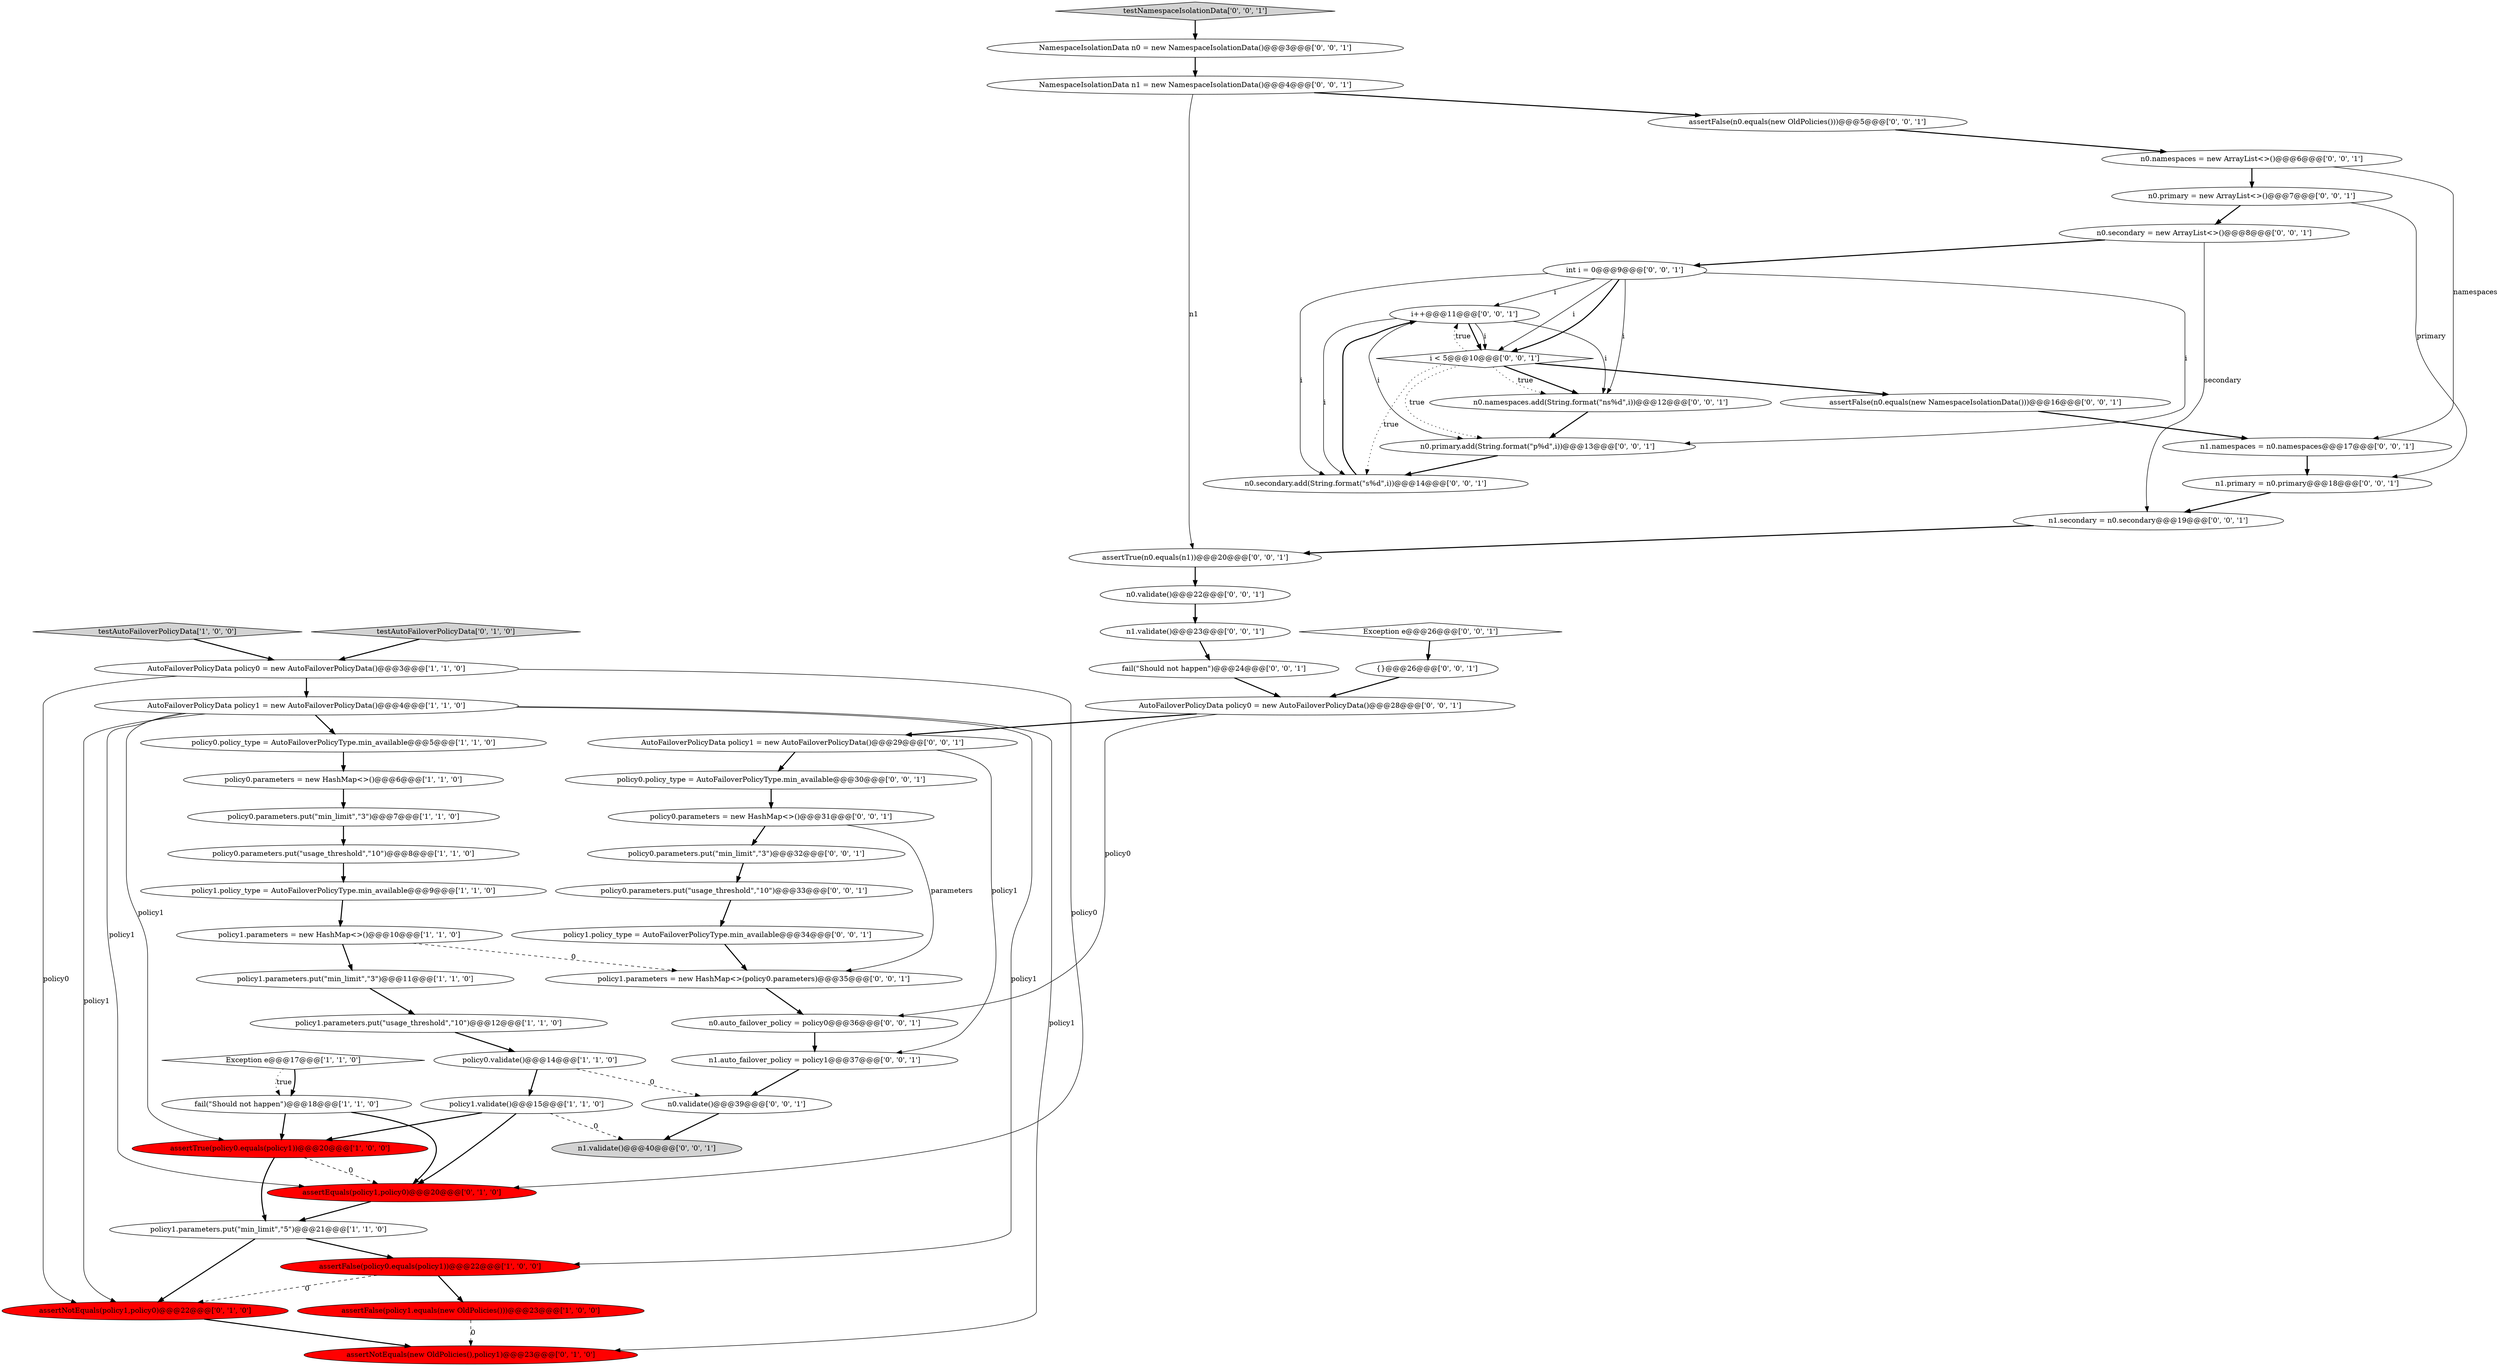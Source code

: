 digraph {
22 [style = filled, label = "assertEquals(policy1,policy0)@@@20@@@['0', '1', '0']", fillcolor = red, shape = ellipse image = "AAA1AAABBB2BBB"];
23 [style = filled, label = "i++@@@11@@@['0', '0', '1']", fillcolor = white, shape = ellipse image = "AAA0AAABBB3BBB"];
10 [style = filled, label = "policy1.policy_type = AutoFailoverPolicyType.min_available@@@9@@@['1', '1', '0']", fillcolor = white, shape = ellipse image = "AAA0AAABBB1BBB"];
24 [style = filled, label = "assertFalse(n0.equals(new OldPolicies()))@@@5@@@['0', '0', '1']", fillcolor = white, shape = ellipse image = "AAA0AAABBB3BBB"];
56 [style = filled, label = "n0.auto_failover_policy = policy0@@@36@@@['0', '0', '1']", fillcolor = white, shape = ellipse image = "AAA0AAABBB3BBB"];
1 [style = filled, label = "policy1.parameters.put(\"min_limit\",\"3\")@@@11@@@['1', '1', '0']", fillcolor = white, shape = ellipse image = "AAA0AAABBB1BBB"];
33 [style = filled, label = "NamespaceIsolationData n1 = new NamespaceIsolationData()@@@4@@@['0', '0', '1']", fillcolor = white, shape = ellipse image = "AAA0AAABBB3BBB"];
54 [style = filled, label = "n1.validate()@@@23@@@['0', '0', '1']", fillcolor = white, shape = ellipse image = "AAA0AAABBB3BBB"];
0 [style = filled, label = "policy1.parameters.put(\"usage_threshold\",\"10\")@@@12@@@['1', '1', '0']", fillcolor = white, shape = ellipse image = "AAA0AAABBB1BBB"];
6 [style = filled, label = "policy0.parameters.put(\"min_limit\",\"3\")@@@7@@@['1', '1', '0']", fillcolor = white, shape = ellipse image = "AAA0AAABBB1BBB"];
38 [style = filled, label = "n0.validate()@@@22@@@['0', '0', '1']", fillcolor = white, shape = ellipse image = "AAA0AAABBB3BBB"];
18 [style = filled, label = "assertTrue(policy0.equals(policy1))@@@20@@@['1', '0', '0']", fillcolor = red, shape = ellipse image = "AAA1AAABBB1BBB"];
40 [style = filled, label = "Exception e@@@26@@@['0', '0', '1']", fillcolor = white, shape = diamond image = "AAA0AAABBB3BBB"];
13 [style = filled, label = "policy0.parameters = new HashMap<>()@@@6@@@['1', '1', '0']", fillcolor = white, shape = ellipse image = "AAA0AAABBB1BBB"];
46 [style = filled, label = "n1.auto_failover_policy = policy1@@@37@@@['0', '0', '1']", fillcolor = white, shape = ellipse image = "AAA0AAABBB3BBB"];
47 [style = filled, label = "policy0.parameters.put(\"min_limit\",\"3\")@@@32@@@['0', '0', '1']", fillcolor = white, shape = ellipse image = "AAA0AAABBB3BBB"];
17 [style = filled, label = "testAutoFailoverPolicyData['1', '0', '0']", fillcolor = lightgray, shape = diamond image = "AAA0AAABBB1BBB"];
32 [style = filled, label = "policy0.policy_type = AutoFailoverPolicyType.min_available@@@30@@@['0', '0', '1']", fillcolor = white, shape = ellipse image = "AAA0AAABBB3BBB"];
7 [style = filled, label = "policy0.parameters.put(\"usage_threshold\",\"10\")@@@8@@@['1', '1', '0']", fillcolor = white, shape = ellipse image = "AAA0AAABBB1BBB"];
29 [style = filled, label = "int i = 0@@@9@@@['0', '0', '1']", fillcolor = white, shape = ellipse image = "AAA0AAABBB3BBB"];
14 [style = filled, label = "assertFalse(policy0.equals(policy1))@@@22@@@['1', '0', '0']", fillcolor = red, shape = ellipse image = "AAA1AAABBB1BBB"];
12 [style = filled, label = "policy0.policy_type = AutoFailoverPolicyType.min_available@@@5@@@['1', '1', '0']", fillcolor = white, shape = ellipse image = "AAA0AAABBB1BBB"];
41 [style = filled, label = "{}@@@26@@@['0', '0', '1']", fillcolor = white, shape = ellipse image = "AAA0AAABBB3BBB"];
4 [style = filled, label = "assertFalse(policy1.equals(new OldPolicies()))@@@23@@@['1', '0', '0']", fillcolor = red, shape = ellipse image = "AAA1AAABBB1BBB"];
39 [style = filled, label = "policy0.parameters = new HashMap<>()@@@31@@@['0', '0', '1']", fillcolor = white, shape = ellipse image = "AAA0AAABBB3BBB"];
20 [style = filled, label = "assertNotEquals(policy1,policy0)@@@22@@@['0', '1', '0']", fillcolor = red, shape = ellipse image = "AAA1AAABBB2BBB"];
57 [style = filled, label = "n0.validate()@@@39@@@['0', '0', '1']", fillcolor = white, shape = ellipse image = "AAA0AAABBB3BBB"];
43 [style = filled, label = "n1.validate()@@@40@@@['0', '0', '1']", fillcolor = lightgray, shape = ellipse image = "AAA0AAABBB3BBB"];
26 [style = filled, label = "n1.namespaces = n0.namespaces@@@17@@@['0', '0', '1']", fillcolor = white, shape = ellipse image = "AAA0AAABBB3BBB"];
35 [style = filled, label = "assertTrue(n0.equals(n1))@@@20@@@['0', '0', '1']", fillcolor = white, shape = ellipse image = "AAA0AAABBB3BBB"];
31 [style = filled, label = "n1.secondary = n0.secondary@@@19@@@['0', '0', '1']", fillcolor = white, shape = ellipse image = "AAA0AAABBB3BBB"];
11 [style = filled, label = "policy1.validate()@@@15@@@['1', '1', '0']", fillcolor = white, shape = ellipse image = "AAA0AAABBB1BBB"];
51 [style = filled, label = "i < 5@@@10@@@['0', '0', '1']", fillcolor = white, shape = diamond image = "AAA0AAABBB3BBB"];
36 [style = filled, label = "n0.primary = new ArrayList<>()@@@7@@@['0', '0', '1']", fillcolor = white, shape = ellipse image = "AAA0AAABBB3BBB"];
3 [style = filled, label = "Exception e@@@17@@@['1', '1', '0']", fillcolor = white, shape = diamond image = "AAA0AAABBB1BBB"];
45 [style = filled, label = "n0.secondary.add(String.format(\"s%d\",i))@@@14@@@['0', '0', '1']", fillcolor = white, shape = ellipse image = "AAA0AAABBB3BBB"];
52 [style = filled, label = "assertFalse(n0.equals(new NamespaceIsolationData()))@@@16@@@['0', '0', '1']", fillcolor = white, shape = ellipse image = "AAA0AAABBB3BBB"];
5 [style = filled, label = "policy1.parameters.put(\"min_limit\",\"5\")@@@21@@@['1', '1', '0']", fillcolor = white, shape = ellipse image = "AAA0AAABBB1BBB"];
50 [style = filled, label = "n0.secondary = new ArrayList<>()@@@8@@@['0', '0', '1']", fillcolor = white, shape = ellipse image = "AAA0AAABBB3BBB"];
34 [style = filled, label = "n0.namespaces = new ArrayList<>()@@@6@@@['0', '0', '1']", fillcolor = white, shape = ellipse image = "AAA0AAABBB3BBB"];
53 [style = filled, label = "NamespaceIsolationData n0 = new NamespaceIsolationData()@@@3@@@['0', '0', '1']", fillcolor = white, shape = ellipse image = "AAA0AAABBB3BBB"];
55 [style = filled, label = "policy1.parameters = new HashMap<>(policy0.parameters)@@@35@@@['0', '0', '1']", fillcolor = white, shape = ellipse image = "AAA0AAABBB3BBB"];
19 [style = filled, label = "testAutoFailoverPolicyData['0', '1', '0']", fillcolor = lightgray, shape = diamond image = "AAA0AAABBB2BBB"];
21 [style = filled, label = "assertNotEquals(new OldPolicies(),policy1)@@@23@@@['0', '1', '0']", fillcolor = red, shape = ellipse image = "AAA1AAABBB2BBB"];
9 [style = filled, label = "AutoFailoverPolicyData policy0 = new AutoFailoverPolicyData()@@@3@@@['1', '1', '0']", fillcolor = white, shape = ellipse image = "AAA0AAABBB1BBB"];
37 [style = filled, label = "n0.primary.add(String.format(\"p%d\",i))@@@13@@@['0', '0', '1']", fillcolor = white, shape = ellipse image = "AAA0AAABBB3BBB"];
15 [style = filled, label = "policy1.parameters = new HashMap<>()@@@10@@@['1', '1', '0']", fillcolor = white, shape = ellipse image = "AAA0AAABBB1BBB"];
42 [style = filled, label = "AutoFailoverPolicyData policy1 = new AutoFailoverPolicyData()@@@29@@@['0', '0', '1']", fillcolor = white, shape = ellipse image = "AAA0AAABBB3BBB"];
28 [style = filled, label = "policy1.policy_type = AutoFailoverPolicyType.min_available@@@34@@@['0', '0', '1']", fillcolor = white, shape = ellipse image = "AAA0AAABBB3BBB"];
27 [style = filled, label = "policy0.parameters.put(\"usage_threshold\",\"10\")@@@33@@@['0', '0', '1']", fillcolor = white, shape = ellipse image = "AAA0AAABBB3BBB"];
48 [style = filled, label = "n1.primary = n0.primary@@@18@@@['0', '0', '1']", fillcolor = white, shape = ellipse image = "AAA0AAABBB3BBB"];
49 [style = filled, label = "fail(\"Should not happen\")@@@24@@@['0', '0', '1']", fillcolor = white, shape = ellipse image = "AAA0AAABBB3BBB"];
16 [style = filled, label = "AutoFailoverPolicyData policy1 = new AutoFailoverPolicyData()@@@4@@@['1', '1', '0']", fillcolor = white, shape = ellipse image = "AAA0AAABBB1BBB"];
30 [style = filled, label = "testNamespaceIsolationData['0', '0', '1']", fillcolor = lightgray, shape = diamond image = "AAA0AAABBB3BBB"];
44 [style = filled, label = "n0.namespaces.add(String.format(\"ns%d\",i))@@@12@@@['0', '0', '1']", fillcolor = white, shape = ellipse image = "AAA0AAABBB3BBB"];
8 [style = filled, label = "policy0.validate()@@@14@@@['1', '1', '0']", fillcolor = white, shape = ellipse image = "AAA0AAABBB1BBB"];
25 [style = filled, label = "AutoFailoverPolicyData policy0 = new AutoFailoverPolicyData()@@@28@@@['0', '0', '1']", fillcolor = white, shape = ellipse image = "AAA0AAABBB3BBB"];
2 [style = filled, label = "fail(\"Should not happen\")@@@18@@@['1', '1', '0']", fillcolor = white, shape = ellipse image = "AAA0AAABBB1BBB"];
51->37 [style = dotted, label="true"];
23->51 [style = bold, label=""];
5->20 [style = bold, label=""];
17->9 [style = bold, label=""];
27->28 [style = bold, label=""];
51->45 [style = dotted, label="true"];
14->20 [style = dashed, label="0"];
24->34 [style = bold, label=""];
16->22 [style = solid, label="policy1"];
9->22 [style = solid, label="policy0"];
47->27 [style = bold, label=""];
9->16 [style = bold, label=""];
23->51 [style = solid, label="i"];
31->35 [style = bold, label=""];
19->9 [style = bold, label=""];
29->51 [style = solid, label="i"];
23->45 [style = solid, label="i"];
0->8 [style = bold, label=""];
11->43 [style = dashed, label="0"];
39->47 [style = bold, label=""];
35->38 [style = bold, label=""];
23->37 [style = solid, label="i"];
8->11 [style = bold, label=""];
34->26 [style = solid, label="namespaces"];
29->51 [style = bold, label=""];
28->55 [style = bold, label=""];
51->23 [style = dotted, label="true"];
25->56 [style = solid, label="policy0"];
50->29 [style = bold, label=""];
54->49 [style = bold, label=""];
51->44 [style = bold, label=""];
56->46 [style = bold, label=""];
2->18 [style = bold, label=""];
1->0 [style = bold, label=""];
22->5 [style = bold, label=""];
11->18 [style = bold, label=""];
42->46 [style = solid, label="policy1"];
49->25 [style = bold, label=""];
29->37 [style = solid, label="i"];
3->2 [style = bold, label=""];
34->36 [style = bold, label=""];
29->45 [style = solid, label="i"];
53->33 [style = bold, label=""];
42->32 [style = bold, label=""];
37->45 [style = bold, label=""];
36->50 [style = bold, label=""];
44->37 [style = bold, label=""];
6->7 [style = bold, label=""];
26->48 [style = bold, label=""];
14->4 [style = bold, label=""];
23->44 [style = solid, label="i"];
52->26 [style = bold, label=""];
45->23 [style = bold, label=""];
18->22 [style = dashed, label="0"];
38->54 [style = bold, label=""];
8->57 [style = dashed, label="0"];
30->53 [style = bold, label=""];
51->52 [style = bold, label=""];
4->21 [style = dashed, label="0"];
16->14 [style = solid, label="policy1"];
48->31 [style = bold, label=""];
33->35 [style = solid, label="n1"];
12->13 [style = bold, label=""];
33->24 [style = bold, label=""];
16->21 [style = solid, label="policy1"];
16->20 [style = solid, label="policy1"];
11->22 [style = bold, label=""];
25->42 [style = bold, label=""];
57->43 [style = bold, label=""];
29->44 [style = solid, label="i"];
32->39 [style = bold, label=""];
13->6 [style = bold, label=""];
46->57 [style = bold, label=""];
36->48 [style = solid, label="primary"];
15->1 [style = bold, label=""];
10->15 [style = bold, label=""];
16->18 [style = solid, label="policy1"];
7->10 [style = bold, label=""];
9->20 [style = solid, label="policy0"];
5->14 [style = bold, label=""];
55->56 [style = bold, label=""];
20->21 [style = bold, label=""];
15->55 [style = dashed, label="0"];
18->5 [style = bold, label=""];
40->41 [style = bold, label=""];
39->55 [style = solid, label="parameters"];
29->23 [style = solid, label="i"];
41->25 [style = bold, label=""];
51->44 [style = dotted, label="true"];
2->22 [style = bold, label=""];
50->31 [style = solid, label="secondary"];
16->12 [style = bold, label=""];
3->2 [style = dotted, label="true"];
}
